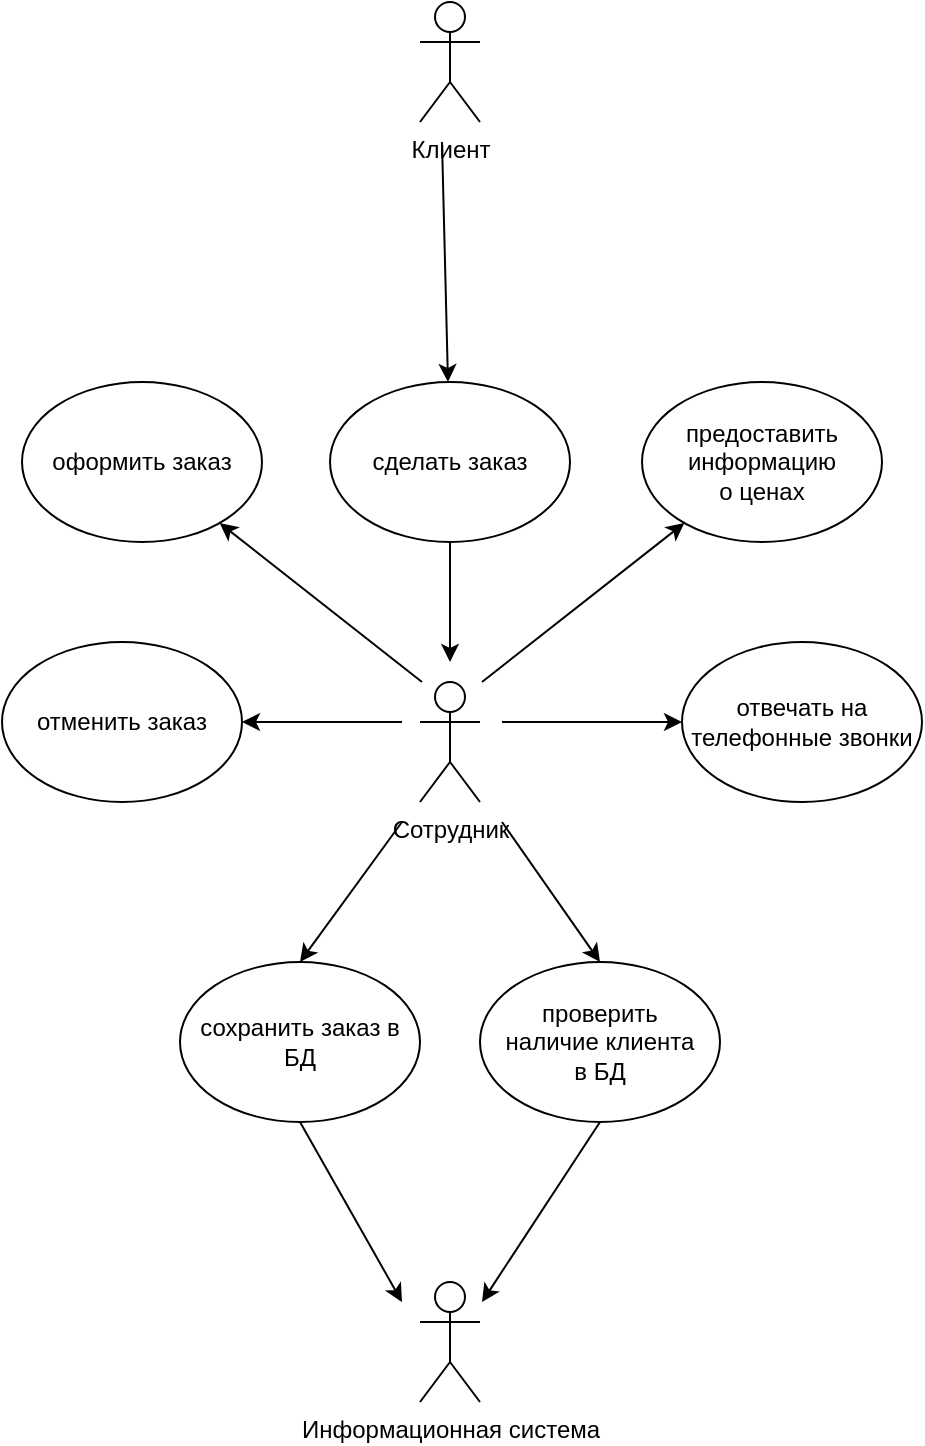 <mxfile version="21.6.8" type="device">
  <diagram name="Страница 1" id="y_ok42APlwmz7dY6Vjd9">
    <mxGraphModel dx="417" dy="504" grid="1" gridSize="10" guides="1" tooltips="1" connect="1" arrows="1" fold="1" page="1" pageScale="1" pageWidth="827" pageHeight="1169" math="0" shadow="0">
      <root>
        <mxCell id="0" />
        <mxCell id="1" parent="0" />
        <mxCell id="G0P9026Q1GZ-u4EoMVOc-1" value="Клиент" style="shape=umlActor;verticalLabelPosition=bottom;verticalAlign=top;html=1;outlineConnect=0;" parent="1" vertex="1">
          <mxGeometry x="399" y="10" width="30" height="60" as="geometry" />
        </mxCell>
        <mxCell id="G0P9026Q1GZ-u4EoMVOc-2" value="Сотрудник" style="shape=umlActor;verticalLabelPosition=bottom;verticalAlign=top;html=1;outlineConnect=0;" parent="1" vertex="1">
          <mxGeometry x="399" y="350" width="30" height="60" as="geometry" />
        </mxCell>
        <mxCell id="G0P9026Q1GZ-u4EoMVOc-3" value="Информационная система" style="shape=umlActor;verticalLabelPosition=bottom;verticalAlign=top;html=1;outlineConnect=0;" parent="1" vertex="1">
          <mxGeometry x="399" y="650" width="30" height="60" as="geometry" />
        </mxCell>
        <mxCell id="G0P9026Q1GZ-u4EoMVOc-4" value="отменить заказ" style="ellipse;whiteSpace=wrap;html=1;" parent="1" vertex="1">
          <mxGeometry x="190" y="330" width="120" height="80" as="geometry" />
        </mxCell>
        <mxCell id="G0P9026Q1GZ-u4EoMVOc-5" value="сделать заказ" style="ellipse;whiteSpace=wrap;html=1;" parent="1" vertex="1">
          <mxGeometry x="354" y="200" width="120" height="80" as="geometry" />
        </mxCell>
        <mxCell id="G0P9026Q1GZ-u4EoMVOc-6" value="предоставить&lt;br&gt;информацию&lt;br&gt;о ценах" style="ellipse;whiteSpace=wrap;html=1;" parent="1" vertex="1">
          <mxGeometry x="510" y="200" width="120" height="80" as="geometry" />
        </mxCell>
        <mxCell id="G0P9026Q1GZ-u4EoMVOc-7" value="отвечать на&lt;br&gt;телефонные звонки" style="ellipse;whiteSpace=wrap;html=1;" parent="1" vertex="1">
          <mxGeometry x="530" y="330" width="120" height="80" as="geometry" />
        </mxCell>
        <mxCell id="G0P9026Q1GZ-u4EoMVOc-8" value="оформить заказ" style="ellipse;whiteSpace=wrap;html=1;" parent="1" vertex="1">
          <mxGeometry x="200" y="200" width="120" height="80" as="geometry" />
        </mxCell>
        <mxCell id="G0P9026Q1GZ-u4EoMVOc-9" value="сохранить заказ в БД" style="ellipse;whiteSpace=wrap;html=1;" parent="1" vertex="1">
          <mxGeometry x="279" y="490" width="120" height="80" as="geometry" />
        </mxCell>
        <mxCell id="G0P9026Q1GZ-u4EoMVOc-10" value="проверить&lt;br&gt;наличие клиента&lt;br&gt;в БД" style="ellipse;whiteSpace=wrap;html=1;" parent="1" vertex="1">
          <mxGeometry x="429" y="490" width="120" height="80" as="geometry" />
        </mxCell>
        <mxCell id="G0P9026Q1GZ-u4EoMVOc-19" value="" style="endArrow=classic;html=1;rounded=0;" parent="1" target="G0P9026Q1GZ-u4EoMVOc-6" edge="1">
          <mxGeometry width="50" height="50" relative="1" as="geometry">
            <mxPoint x="430" y="350" as="sourcePoint" />
            <mxPoint x="490" y="320" as="targetPoint" />
          </mxGeometry>
        </mxCell>
        <mxCell id="G0P9026Q1GZ-u4EoMVOc-21" value="" style="endArrow=classic;html=1;rounded=0;" parent="1" target="G0P9026Q1GZ-u4EoMVOc-5" edge="1">
          <mxGeometry width="50" height="50" relative="1" as="geometry">
            <mxPoint x="410" y="80" as="sourcePoint" />
            <mxPoint x="460" y="30" as="targetPoint" />
          </mxGeometry>
        </mxCell>
        <mxCell id="G0P9026Q1GZ-u4EoMVOc-23" value="" style="endArrow=classic;html=1;rounded=0;entryX=0.5;entryY=0;entryDx=0;entryDy=0;" parent="1" target="G0P9026Q1GZ-u4EoMVOc-9" edge="1">
          <mxGeometry width="50" height="50" relative="1" as="geometry">
            <mxPoint x="390" y="420" as="sourcePoint" />
            <mxPoint x="450" y="360" as="targetPoint" />
          </mxGeometry>
        </mxCell>
        <mxCell id="G0P9026Q1GZ-u4EoMVOc-24" value="" style="endArrow=classic;html=1;rounded=0;entryX=0.5;entryY=0;entryDx=0;entryDy=0;" parent="1" target="G0P9026Q1GZ-u4EoMVOc-10" edge="1">
          <mxGeometry width="50" height="50" relative="1" as="geometry">
            <mxPoint x="440" y="420" as="sourcePoint" />
            <mxPoint x="480" y="360" as="targetPoint" />
          </mxGeometry>
        </mxCell>
        <mxCell id="G0P9026Q1GZ-u4EoMVOc-25" value="" style="endArrow=classic;html=1;rounded=0;exitX=0.5;exitY=1;exitDx=0;exitDy=0;" parent="1" edge="1" source="G0P9026Q1GZ-u4EoMVOc-9">
          <mxGeometry width="50" height="50" relative="1" as="geometry">
            <mxPoint x="280" y="570" as="sourcePoint" />
            <mxPoint x="390" y="660" as="targetPoint" />
          </mxGeometry>
        </mxCell>
        <mxCell id="G0P9026Q1GZ-u4EoMVOc-26" value="" style="endArrow=classic;html=1;rounded=0;exitX=0.5;exitY=1;exitDx=0;exitDy=0;" parent="1" edge="1" source="G0P9026Q1GZ-u4EoMVOc-10">
          <mxGeometry width="50" height="50" relative="1" as="geometry">
            <mxPoint x="540" y="570" as="sourcePoint" />
            <mxPoint x="430" y="660" as="targetPoint" />
          </mxGeometry>
        </mxCell>
        <mxCell id="G0P9026Q1GZ-u4EoMVOc-27" value="" style="endArrow=classic;html=1;rounded=0;" parent="1" target="G0P9026Q1GZ-u4EoMVOc-8" edge="1">
          <mxGeometry width="50" height="50" relative="1" as="geometry">
            <mxPoint x="400" y="350" as="sourcePoint" />
            <mxPoint x="450" y="320" as="targetPoint" />
          </mxGeometry>
        </mxCell>
        <mxCell id="m_pFpbRguC6Rv8a73P7a-2" value="" style="endArrow=classic;html=1;rounded=0;exitX=0.5;exitY=1;exitDx=0;exitDy=0;" edge="1" parent="1" source="G0P9026Q1GZ-u4EoMVOc-5">
          <mxGeometry width="50" height="50" relative="1" as="geometry">
            <mxPoint x="370" y="350" as="sourcePoint" />
            <mxPoint x="414" y="340" as="targetPoint" />
          </mxGeometry>
        </mxCell>
        <mxCell id="m_pFpbRguC6Rv8a73P7a-3" value="" style="endArrow=classic;html=1;rounded=0;entryX=1;entryY=0.5;entryDx=0;entryDy=0;" edge="1" parent="1" target="G0P9026Q1GZ-u4EoMVOc-4">
          <mxGeometry width="50" height="50" relative="1" as="geometry">
            <mxPoint x="390" y="370" as="sourcePoint" />
            <mxPoint x="390" y="290" as="targetPoint" />
          </mxGeometry>
        </mxCell>
        <mxCell id="m_pFpbRguC6Rv8a73P7a-4" value="" style="endArrow=classic;html=1;rounded=0;entryX=0;entryY=0.5;entryDx=0;entryDy=0;" edge="1" parent="1" target="G0P9026Q1GZ-u4EoMVOc-7">
          <mxGeometry width="50" height="50" relative="1" as="geometry">
            <mxPoint x="440" y="370" as="sourcePoint" />
            <mxPoint x="440" y="310" as="targetPoint" />
          </mxGeometry>
        </mxCell>
      </root>
    </mxGraphModel>
  </diagram>
</mxfile>
